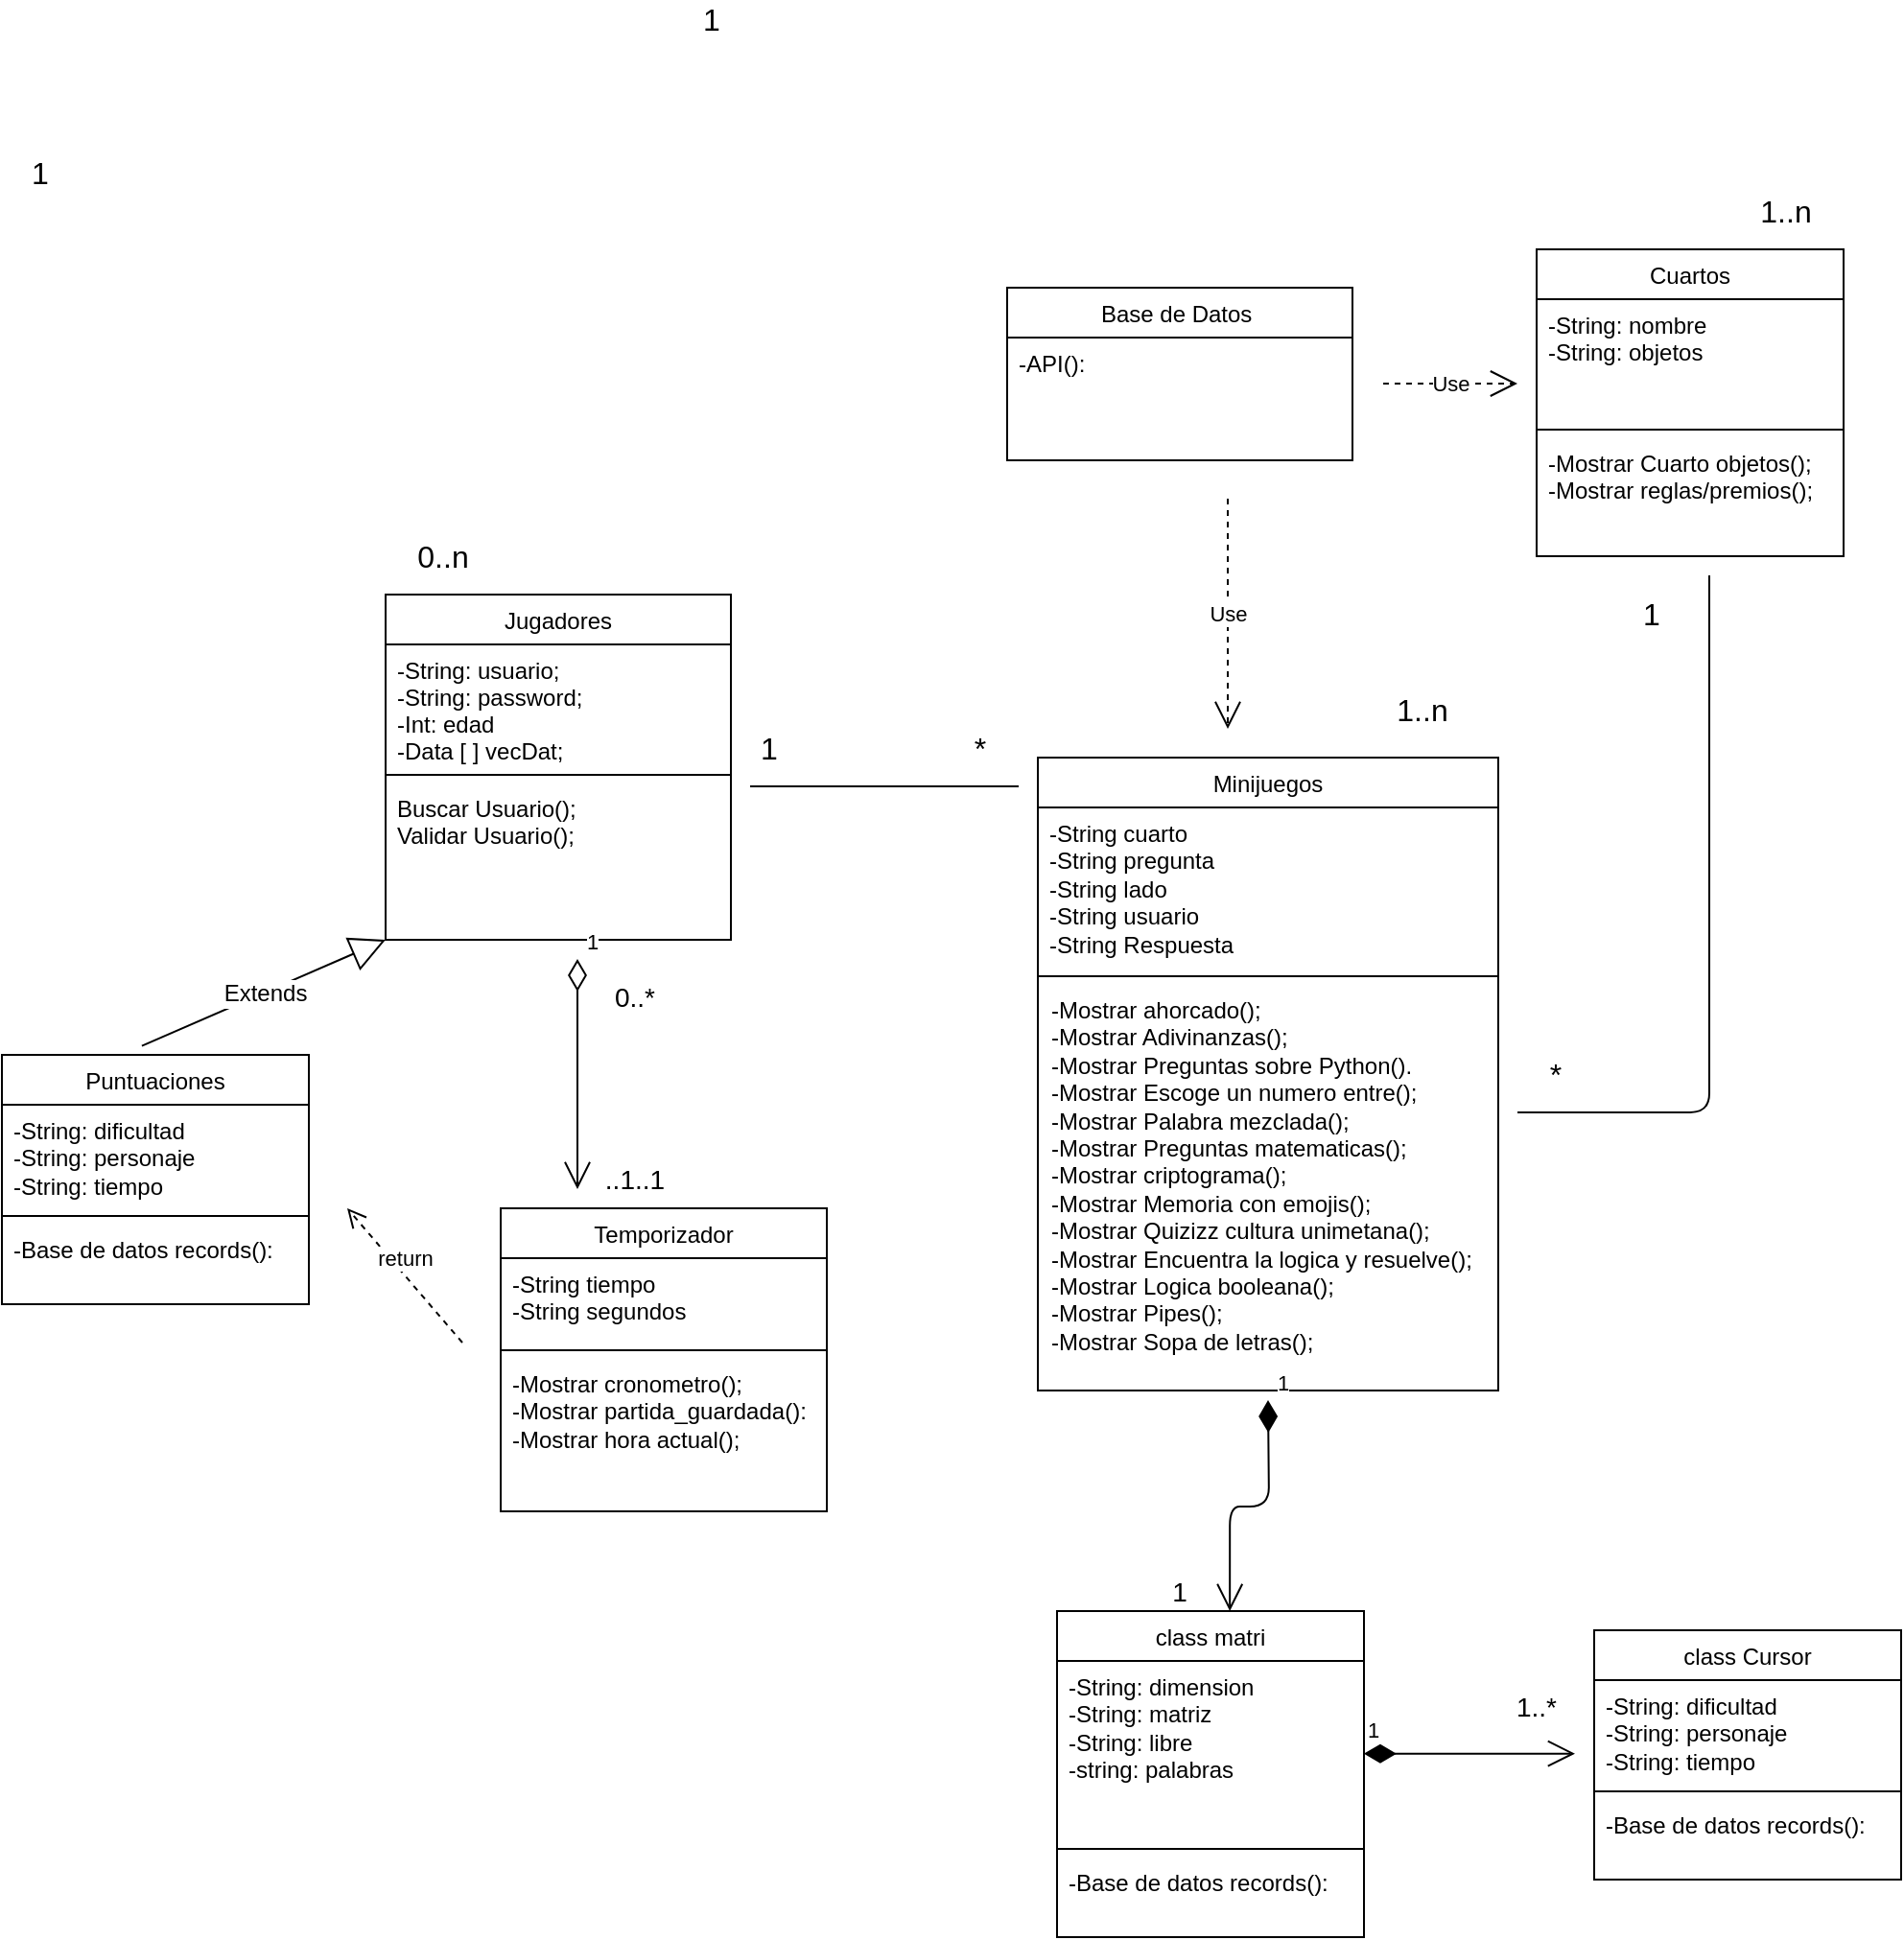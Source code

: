 <mxfile version="14.5.7" type="device"><diagram id="C5RBs43oDa-KdzZeNtuy" name="Page-1"><mxGraphModel dx="2773" dy="2359" grid="1" gridSize="10" guides="1" tooltips="1" connect="1" arrows="1" fold="1" page="1" pageScale="1" pageWidth="827" pageHeight="1169" math="0" shadow="0"><root><mxCell id="WIyWlLk6GJQsqaUBKTNV-0"/><mxCell id="WIyWlLk6GJQsqaUBKTNV-1" parent="WIyWlLk6GJQsqaUBKTNV-0"/><mxCell id="zkfFHV4jXpPFQw0GAbJ--13" value="Minijuegos" style="swimlane;fontStyle=0;align=center;verticalAlign=top;childLayout=stackLayout;horizontal=1;startSize=26;horizontalStack=0;resizeParent=1;resizeLast=0;collapsible=1;marginBottom=0;rounded=0;shadow=0;strokeWidth=1;" parent="WIyWlLk6GJQsqaUBKTNV-1" vertex="1"><mxGeometry x="470" y="245" width="240" height="330" as="geometry"><mxRectangle x="340" y="380" width="170" height="26" as="alternateBounds"/></mxGeometry></mxCell><mxCell id="OSmsDI3j484lQa9rct_s-31" value="-String cuarto&lt;br&gt;-String pregunta&lt;br&gt;-String lado&lt;br&gt;-String usuario&lt;br&gt;-String Respuesta" style="text;html=1;strokeColor=none;fillColor=none;align=left;verticalAlign=top;whiteSpace=wrap;rounded=0;fontSize=12;spacingRight=4;spacingLeft=4;" parent="zkfFHV4jXpPFQw0GAbJ--13" vertex="1"><mxGeometry y="26" width="240" height="84" as="geometry"/></mxCell><mxCell id="OSmsDI3j484lQa9rct_s-32" value="" style="line;strokeWidth=1;fillColor=none;align=left;verticalAlign=middle;spacingTop=-1;spacingLeft=3;spacingRight=3;rotatable=0;labelPosition=right;points=[];portConstraint=eastwest;fontSize=12;html=0;" parent="zkfFHV4jXpPFQw0GAbJ--13" vertex="1"><mxGeometry y="110" width="240" height="8" as="geometry"/></mxCell><mxCell id="OSmsDI3j484lQa9rct_s-30" value="-Mostrar ahorcado();&lt;br&gt;-Mostrar Adivinanzas();&lt;br&gt;-Mostrar Preguntas sobre Python().&lt;br&gt;-Mostrar Escoge un numero entre();&lt;br&gt;-Mostrar Palabra mezclada();&lt;br&gt;-Mostrar Preguntas matematicas();&lt;br&gt;-Mostrar criptograma();&lt;br&gt;-Mostrar Memoria con emojis();&lt;br&gt;-Mostrar Quizizz cultura unimetana();&lt;br&gt;-Mostrar Encuentra la logica y resuelve();&lt;br&gt;-Mostrar Logica booleana();&lt;br&gt;-Mostrar Pipes();&lt;br&gt;-Mostrar Sopa de letras();&lt;br&gt;&lt;br&gt;&lt;br&gt;&lt;br&gt;&lt;br&gt;&lt;br&gt;&lt;br&gt;&lt;br&gt;&lt;br&gt;&amp;nbsp;" style="text;html=1;strokeColor=none;fillColor=none;align=left;verticalAlign=top;whiteSpace=wrap;rounded=0;fontSize=12;spacingRight=4;spacingLeft=5;" parent="zkfFHV4jXpPFQw0GAbJ--13" vertex="1"><mxGeometry y="118" width="240" height="212" as="geometry"/></mxCell><mxCell id="zkfFHV4jXpPFQw0GAbJ--17" value="Jugadores" style="swimlane;fontStyle=0;align=center;verticalAlign=top;childLayout=stackLayout;horizontal=1;startSize=26;horizontalStack=0;resizeParent=1;resizeLast=0;collapsible=1;marginBottom=0;rounded=0;shadow=0;strokeWidth=1;" parent="WIyWlLk6GJQsqaUBKTNV-1" vertex="1"><mxGeometry x="130" y="160" width="180" height="180" as="geometry"><mxRectangle x="550" y="140" width="160" height="26" as="alternateBounds"/></mxGeometry></mxCell><mxCell id="OSmsDI3j484lQa9rct_s-14" value="-String: usuario;&#10;-String: password;&#10;-Int: edad&#10;-Data [ ] vecDat; " style="text;align=left;verticalAlign=top;spacingLeft=4;spacingRight=4;overflow=hidden;rotatable=0;points=[[0,0.5],[1,0.5]];portConstraint=eastwest;" parent="zkfFHV4jXpPFQw0GAbJ--17" vertex="1"><mxGeometry y="26" width="180" height="64" as="geometry"/></mxCell><mxCell id="OSmsDI3j484lQa9rct_s-15" value="" style="line;strokeWidth=1;fillColor=none;align=left;verticalAlign=middle;spacingTop=-1;spacingLeft=3;spacingRight=3;rotatable=0;labelPosition=right;points=[];portConstraint=eastwest;html=0;" parent="zkfFHV4jXpPFQw0GAbJ--17" vertex="1"><mxGeometry y="90" width="180" height="8" as="geometry"/></mxCell><mxCell id="OSmsDI3j484lQa9rct_s-17" value="Buscar Usuario();&#10;Validar Usuario();" style="text;align=left;verticalAlign=top;spacingLeft=4;spacingRight=4;overflow=hidden;rotatable=0;points=[[0,0.5],[1,0.5]];portConstraint=eastwest;" parent="zkfFHV4jXpPFQw0GAbJ--17" vertex="1"><mxGeometry y="98" width="180" height="64" as="geometry"/></mxCell><mxCell id="OSmsDI3j484lQa9rct_s-10" value="Cuartos" style="swimlane;fontStyle=0;align=center;verticalAlign=top;childLayout=stackLayout;horizontal=1;startSize=26;horizontalStack=0;resizeParent=1;resizeLast=0;collapsible=1;marginBottom=0;rounded=0;shadow=0;strokeWidth=1;" parent="WIyWlLk6GJQsqaUBKTNV-1" vertex="1"><mxGeometry x="730" y="-20" width="160" height="160" as="geometry"><mxRectangle x="130" y="380" width="160" height="26" as="alternateBounds"/></mxGeometry></mxCell><mxCell id="OSmsDI3j484lQa9rct_s-55" value="-String: nombre&amp;nbsp;&lt;br&gt;-String: objetos&amp;nbsp;" style="text;html=1;strokeColor=none;fillColor=none;align=left;verticalAlign=top;whiteSpace=wrap;rounded=0;fontSize=12;spacingRight=4;spacingLeft=4;" parent="OSmsDI3j484lQa9rct_s-10" vertex="1"><mxGeometry y="26" width="160" height="64" as="geometry"/></mxCell><mxCell id="OSmsDI3j484lQa9rct_s-56" value="" style="line;strokeWidth=1;fillColor=none;align=left;verticalAlign=middle;spacingTop=-1;spacingLeft=3;spacingRight=3;rotatable=0;labelPosition=right;points=[];portConstraint=eastwest;fontSize=12;html=0;" parent="OSmsDI3j484lQa9rct_s-10" vertex="1"><mxGeometry y="90" width="160" height="8" as="geometry"/></mxCell><mxCell id="OSmsDI3j484lQa9rct_s-57" value="-Mostrar Cuarto objetos();&lt;br&gt;-Mostrar reglas/premios();" style="text;html=1;strokeColor=none;fillColor=none;align=left;verticalAlign=top;whiteSpace=wrap;rounded=0;fontSize=12;spacingRight=4;spacingLeft=4;" parent="OSmsDI3j484lQa9rct_s-10" vertex="1"><mxGeometry y="98" width="160" height="52" as="geometry"/></mxCell><mxCell id="OSmsDI3j484lQa9rct_s-20" value="1" style="text;html=1;strokeColor=none;fillColor=none;align=center;verticalAlign=middle;whiteSpace=wrap;rounded=0;fontSize=16;" parent="WIyWlLk6GJQsqaUBKTNV-1" vertex="1"><mxGeometry x="280" y="-150" width="40" height="20" as="geometry"/></mxCell><mxCell id="OSmsDI3j484lQa9rct_s-22" value="Puntuaciones" style="swimlane;fontStyle=0;align=center;verticalAlign=top;childLayout=stackLayout;horizontal=1;startSize=26;horizontalStack=0;resizeParent=1;resizeLast=0;collapsible=1;marginBottom=0;rounded=0;shadow=0;strokeWidth=1;" parent="WIyWlLk6GJQsqaUBKTNV-1" vertex="1"><mxGeometry x="-70" y="400" width="160" height="130" as="geometry"><mxRectangle x="340" y="380" width="170" height="26" as="alternateBounds"/></mxGeometry></mxCell><mxCell id="OSmsDI3j484lQa9rct_s-24" value="-String: dificultad&lt;br&gt;-String: personaje&lt;br&gt;-String: tiempo" style="text;html=1;strokeColor=none;fillColor=none;align=left;verticalAlign=top;whiteSpace=wrap;rounded=0;fontSize=12;spacingRight=4;spacingLeft=4;" parent="OSmsDI3j484lQa9rct_s-22" vertex="1"><mxGeometry y="26" width="160" height="54" as="geometry"/></mxCell><mxCell id="9XJ_G15AtkJaPKXR2o7i-0" value="" style="line;strokeWidth=1;fillColor=none;align=left;verticalAlign=middle;spacingTop=-1;spacingLeft=3;spacingRight=3;rotatable=0;labelPosition=right;points=[];portConstraint=eastwest;" vertex="1" parent="OSmsDI3j484lQa9rct_s-22"><mxGeometry y="80" width="160" height="8" as="geometry"/></mxCell><mxCell id="9XJ_G15AtkJaPKXR2o7i-1" value="-Base de datos records():" style="text;html=1;strokeColor=none;fillColor=none;align=left;verticalAlign=top;whiteSpace=wrap;rounded=0;spacingRight=4;spacingLeft=4;" vertex="1" parent="OSmsDI3j484lQa9rct_s-22"><mxGeometry y="88" width="160" height="42" as="geometry"/></mxCell><mxCell id="OSmsDI3j484lQa9rct_s-23" value="Extends" style="endArrow=block;endSize=16;endFill=0;html=1;fontSize=12;entryX=0;entryY=1;entryDx=0;entryDy=0;exitX=0.456;exitY=-0.036;exitDx=0;exitDy=0;exitPerimeter=0;" parent="WIyWlLk6GJQsqaUBKTNV-1" source="OSmsDI3j484lQa9rct_s-22" target="zkfFHV4jXpPFQw0GAbJ--17" edge="1"><mxGeometry width="160" relative="1" as="geometry"><mxPoint x="240" y="310" as="sourcePoint"/><mxPoint x="400" y="310" as="targetPoint"/></mxGeometry></mxCell><mxCell id="OSmsDI3j484lQa9rct_s-28" value="0..n" style="text;html=1;strokeColor=none;fillColor=none;align=center;verticalAlign=middle;whiteSpace=wrap;rounded=0;fontSize=16;" parent="WIyWlLk6GJQsqaUBKTNV-1" vertex="1"><mxGeometry x="140" y="130" width="40" height="20" as="geometry"/></mxCell><mxCell id="OSmsDI3j484lQa9rct_s-42" value="Temporizador" style="swimlane;fontStyle=0;align=center;verticalAlign=top;childLayout=stackLayout;horizontal=1;startSize=26;horizontalStack=0;resizeParent=1;resizeLast=0;collapsible=1;marginBottom=0;rounded=0;shadow=0;strokeWidth=1;" parent="WIyWlLk6GJQsqaUBKTNV-1" vertex="1"><mxGeometry x="190" y="480" width="170" height="158" as="geometry"><mxRectangle x="130" y="380" width="160" height="26" as="alternateBounds"/></mxGeometry></mxCell><mxCell id="OSmsDI3j484lQa9rct_s-46" value="-String tiempo&lt;br&gt;-String segundos" style="text;html=1;strokeColor=none;fillColor=none;align=left;verticalAlign=top;whiteSpace=wrap;rounded=0;fontSize=12;spacingRight=4;spacingLeft=4;" parent="OSmsDI3j484lQa9rct_s-42" vertex="1"><mxGeometry y="26" width="170" height="44" as="geometry"/></mxCell><mxCell id="OSmsDI3j484lQa9rct_s-47" value="" style="line;strokeWidth=1;fillColor=none;align=left;verticalAlign=middle;spacingTop=-1;spacingLeft=3;spacingRight=3;rotatable=0;labelPosition=right;points=[];portConstraint=eastwest;fontSize=12;html=0;" parent="OSmsDI3j484lQa9rct_s-42" vertex="1"><mxGeometry y="70" width="170" height="8" as="geometry"/></mxCell><mxCell id="OSmsDI3j484lQa9rct_s-48" value="-Mostrar cronometro();&lt;br&gt;-Mostrar partida_guardada():&amp;nbsp;&lt;br&gt;-Mostrar hora actual();" style="text;html=1;strokeColor=none;fillColor=none;align=left;verticalAlign=top;whiteSpace=wrap;rounded=0;fontSize=12;spacingRight=4;spacingLeft=4;" parent="OSmsDI3j484lQa9rct_s-42" vertex="1"><mxGeometry y="78" width="170" height="72" as="geometry"/></mxCell><mxCell id="9XJ_G15AtkJaPKXR2o7i-4" value="Base de Datos " style="swimlane;fontStyle=0;align=center;verticalAlign=top;childLayout=stackLayout;horizontal=1;startSize=26;horizontalStack=0;resizeParent=1;resizeLast=0;collapsible=1;marginBottom=0;rounded=0;shadow=0;strokeWidth=1;" vertex="1" parent="WIyWlLk6GJQsqaUBKTNV-1"><mxGeometry x="454" width="180" height="90" as="geometry"><mxRectangle x="550" y="140" width="160" height="26" as="alternateBounds"/></mxGeometry></mxCell><mxCell id="9XJ_G15AtkJaPKXR2o7i-5" value="-API():" style="text;align=left;verticalAlign=top;spacingLeft=4;spacingRight=4;overflow=hidden;rotatable=0;points=[[0,0.5],[1,0.5]];portConstraint=eastwest;" vertex="1" parent="9XJ_G15AtkJaPKXR2o7i-4"><mxGeometry y="26" width="180" height="64" as="geometry"/></mxCell><mxCell id="9XJ_G15AtkJaPKXR2o7i-8" value="Use" style="endArrow=open;endSize=12;dashed=1;html=1;" edge="1" parent="WIyWlLk6GJQsqaUBKTNV-1"><mxGeometry width="160" relative="1" as="geometry"><mxPoint x="650" y="50" as="sourcePoint"/><mxPoint x="720" y="50" as="targetPoint"/></mxGeometry></mxCell><mxCell id="9XJ_G15AtkJaPKXR2o7i-12" value="1..n" style="text;html=1;strokeColor=none;fillColor=none;align=center;verticalAlign=middle;rounded=0;fontSize=16;" vertex="1" parent="WIyWlLk6GJQsqaUBKTNV-1"><mxGeometry x="650" y="210" width="40" height="20" as="geometry"/></mxCell><mxCell id="9XJ_G15AtkJaPKXR2o7i-13" value="1" style="text;html=1;strokeColor=none;fillColor=none;align=center;verticalAlign=middle;whiteSpace=wrap;rounded=0;fontSize=16;" vertex="1" parent="WIyWlLk6GJQsqaUBKTNV-1"><mxGeometry x="-70" y="-70" width="40" height="20" as="geometry"/></mxCell><mxCell id="9XJ_G15AtkJaPKXR2o7i-14" value="1..n" style="text;html=1;strokeColor=none;fillColor=none;align=center;verticalAlign=middle;whiteSpace=wrap;rounded=0;fontSize=16;" vertex="1" parent="WIyWlLk6GJQsqaUBKTNV-1"><mxGeometry x="840" y="-50" width="40" height="20" as="geometry"/></mxCell><mxCell id="9XJ_G15AtkJaPKXR2o7i-15" value="Use" style="endArrow=open;endSize=12;dashed=1;html=1;" edge="1" parent="WIyWlLk6GJQsqaUBKTNV-1"><mxGeometry width="160" relative="1" as="geometry"><mxPoint x="569" y="110" as="sourcePoint"/><mxPoint x="569" y="230" as="targetPoint"/></mxGeometry></mxCell><mxCell id="9XJ_G15AtkJaPKXR2o7i-21" value="" style="endArrow=none;html=1;edgeStyle=orthogonalEdgeStyle;" edge="1" parent="WIyWlLk6GJQsqaUBKTNV-1"><mxGeometry relative="1" as="geometry"><mxPoint x="720" y="430" as="sourcePoint"/><mxPoint x="820" y="150" as="targetPoint"/><Array as="points"><mxPoint x="820" y="430"/><mxPoint x="820" y="160"/></Array></mxGeometry></mxCell><mxCell id="9XJ_G15AtkJaPKXR2o7i-24" value="*" style="text;html=1;strokeColor=none;fillColor=none;align=center;verticalAlign=middle;whiteSpace=wrap;rounded=0;fontSize=16;" vertex="1" parent="WIyWlLk6GJQsqaUBKTNV-1"><mxGeometry x="720" y="400" width="40" height="20" as="geometry"/></mxCell><mxCell id="9XJ_G15AtkJaPKXR2o7i-25" value="1" style="text;html=1;strokeColor=none;fillColor=none;align=center;verticalAlign=middle;whiteSpace=wrap;rounded=0;fontSize=16;" vertex="1" parent="WIyWlLk6GJQsqaUBKTNV-1"><mxGeometry x="770" y="160" width="40" height="20" as="geometry"/></mxCell><mxCell id="9XJ_G15AtkJaPKXR2o7i-28" value="" style="endArrow=none;html=1;edgeStyle=orthogonalEdgeStyle;" edge="1" parent="WIyWlLk6GJQsqaUBKTNV-1"><mxGeometry relative="1" as="geometry"><mxPoint x="320" y="260" as="sourcePoint"/><mxPoint x="460" y="260" as="targetPoint"/></mxGeometry></mxCell><mxCell id="9XJ_G15AtkJaPKXR2o7i-33" value="1" style="text;html=1;strokeColor=none;fillColor=none;align=center;verticalAlign=middle;whiteSpace=wrap;rounded=0;fontSize=16;" vertex="1" parent="WIyWlLk6GJQsqaUBKTNV-1"><mxGeometry x="310" y="230" width="40" height="20" as="geometry"/></mxCell><mxCell id="9XJ_G15AtkJaPKXR2o7i-34" value="*" style="text;html=1;strokeColor=none;fillColor=none;align=center;verticalAlign=middle;whiteSpace=wrap;rounded=0;fontSize=16;" vertex="1" parent="WIyWlLk6GJQsqaUBKTNV-1"><mxGeometry x="420" y="230" width="40" height="20" as="geometry"/></mxCell><mxCell id="9XJ_G15AtkJaPKXR2o7i-35" value="return" style="html=1;verticalAlign=bottom;endArrow=open;dashed=1;endSize=8;" edge="1" parent="WIyWlLk6GJQsqaUBKTNV-1"><mxGeometry relative="1" as="geometry"><mxPoint x="170" y="550" as="sourcePoint"/><mxPoint x="110" y="480" as="targetPoint"/></mxGeometry></mxCell><mxCell id="9XJ_G15AtkJaPKXR2o7i-36" value="class matri" style="swimlane;fontStyle=0;align=center;verticalAlign=top;childLayout=stackLayout;horizontal=1;startSize=26;horizontalStack=0;resizeParent=1;resizeLast=0;collapsible=1;marginBottom=0;rounded=0;shadow=0;strokeWidth=1;" vertex="1" parent="WIyWlLk6GJQsqaUBKTNV-1"><mxGeometry x="480" y="690" width="160" height="170" as="geometry"><mxRectangle x="340" y="380" width="170" height="26" as="alternateBounds"/></mxGeometry></mxCell><mxCell id="9XJ_G15AtkJaPKXR2o7i-37" value="-String: dimension&lt;br&gt;-String: matriz&lt;br&gt;-String: libre&lt;br&gt;-string: palabras" style="text;html=1;strokeColor=none;fillColor=none;align=left;verticalAlign=top;whiteSpace=wrap;rounded=0;fontSize=12;spacingRight=4;spacingLeft=4;" vertex="1" parent="9XJ_G15AtkJaPKXR2o7i-36"><mxGeometry y="26" width="160" height="94" as="geometry"/></mxCell><mxCell id="9XJ_G15AtkJaPKXR2o7i-38" value="" style="line;strokeWidth=1;fillColor=none;align=left;verticalAlign=middle;spacingTop=-1;spacingLeft=3;spacingRight=3;rotatable=0;labelPosition=right;points=[];portConstraint=eastwest;" vertex="1" parent="9XJ_G15AtkJaPKXR2o7i-36"><mxGeometry y="120" width="160" height="8" as="geometry"/></mxCell><mxCell id="9XJ_G15AtkJaPKXR2o7i-39" value="-Base de datos records():" style="text;html=1;strokeColor=none;fillColor=none;align=left;verticalAlign=top;whiteSpace=wrap;rounded=0;spacingRight=4;spacingLeft=4;" vertex="1" parent="9XJ_G15AtkJaPKXR2o7i-36"><mxGeometry y="128" width="160" height="42" as="geometry"/></mxCell><mxCell id="9XJ_G15AtkJaPKXR2o7i-44" value="class Cursor" style="swimlane;fontStyle=0;align=center;verticalAlign=top;childLayout=stackLayout;horizontal=1;startSize=26;horizontalStack=0;resizeParent=1;resizeLast=0;collapsible=1;marginBottom=0;rounded=0;shadow=0;strokeWidth=1;" vertex="1" parent="WIyWlLk6GJQsqaUBKTNV-1"><mxGeometry x="760" y="700" width="160" height="130" as="geometry"><mxRectangle x="340" y="380" width="170" height="26" as="alternateBounds"/></mxGeometry></mxCell><mxCell id="9XJ_G15AtkJaPKXR2o7i-45" value="-String: dificultad&lt;br&gt;-String: personaje&lt;br&gt;-String: tiempo" style="text;html=1;strokeColor=none;fillColor=none;align=left;verticalAlign=top;whiteSpace=wrap;rounded=0;fontSize=12;spacingRight=4;spacingLeft=4;" vertex="1" parent="9XJ_G15AtkJaPKXR2o7i-44"><mxGeometry y="26" width="160" height="54" as="geometry"/></mxCell><mxCell id="9XJ_G15AtkJaPKXR2o7i-46" value="" style="line;strokeWidth=1;fillColor=none;align=left;verticalAlign=middle;spacingTop=-1;spacingLeft=3;spacingRight=3;rotatable=0;labelPosition=right;points=[];portConstraint=eastwest;" vertex="1" parent="9XJ_G15AtkJaPKXR2o7i-44"><mxGeometry y="80" width="160" height="8" as="geometry"/></mxCell><mxCell id="9XJ_G15AtkJaPKXR2o7i-47" value="-Base de datos records():" style="text;html=1;strokeColor=none;fillColor=none;align=left;verticalAlign=top;whiteSpace=wrap;rounded=0;spacingRight=4;spacingLeft=4;" vertex="1" parent="9XJ_G15AtkJaPKXR2o7i-44"><mxGeometry y="88" width="160" height="42" as="geometry"/></mxCell><mxCell id="9XJ_G15AtkJaPKXR2o7i-52" value="1" style="endArrow=open;html=1;endSize=12;startArrow=diamondThin;startSize=14;startFill=1;edgeStyle=orthogonalEdgeStyle;align=left;verticalAlign=bottom;" edge="1" parent="WIyWlLk6GJQsqaUBKTNV-1"><mxGeometry x="-1" y="3" relative="1" as="geometry"><mxPoint x="640" y="764.33" as="sourcePoint"/><mxPoint x="750" y="764.33" as="targetPoint"/></mxGeometry></mxCell><mxCell id="9XJ_G15AtkJaPKXR2o7i-53" value="1" style="endArrow=open;html=1;endSize=12;startArrow=diamondThin;startSize=14;startFill=0;edgeStyle=orthogonalEdgeStyle;align=left;verticalAlign=bottom;" edge="1" parent="WIyWlLk6GJQsqaUBKTNV-1"><mxGeometry x="-1" y="3" relative="1" as="geometry"><mxPoint x="230" y="350" as="sourcePoint"/><mxPoint x="230" y="470" as="targetPoint"/><Array as="points"><mxPoint x="230" y="420"/></Array></mxGeometry></mxCell><mxCell id="9XJ_G15AtkJaPKXR2o7i-54" value="..1..1" style="text;html=1;strokeColor=none;fillColor=none;align=center;verticalAlign=middle;whiteSpace=wrap;rounded=0;fontSize=14;" vertex="1" parent="WIyWlLk6GJQsqaUBKTNV-1"><mxGeometry x="240" y="455" width="40" height="20" as="geometry"/></mxCell><mxCell id="9XJ_G15AtkJaPKXR2o7i-55" value="0..*" style="text;html=1;strokeColor=none;fillColor=none;align=center;verticalAlign=middle;whiteSpace=wrap;rounded=0;fontSize=14;" vertex="1" parent="WIyWlLk6GJQsqaUBKTNV-1"><mxGeometry x="240" y="360" width="40" height="20" as="geometry"/></mxCell><mxCell id="9XJ_G15AtkJaPKXR2o7i-59" value="1..*" style="text;html=1;strokeColor=none;fillColor=none;align=center;verticalAlign=middle;whiteSpace=wrap;rounded=0;fontSize=14;" vertex="1" parent="WIyWlLk6GJQsqaUBKTNV-1"><mxGeometry x="710" y="730" width="40" height="20" as="geometry"/></mxCell><mxCell id="9XJ_G15AtkJaPKXR2o7i-60" value="1" style="text;html=1;strokeColor=none;fillColor=none;align=center;verticalAlign=middle;whiteSpace=wrap;rounded=0;fontSize=14;" vertex="1" parent="WIyWlLk6GJQsqaUBKTNV-1"><mxGeometry x="524" y="670" width="40" height="20" as="geometry"/></mxCell><mxCell id="9XJ_G15AtkJaPKXR2o7i-61" value="1" style="endArrow=open;html=1;endSize=12;startArrow=diamondThin;startSize=14;startFill=1;edgeStyle=orthogonalEdgeStyle;align=left;verticalAlign=bottom;entryX=0.563;entryY=0;entryDx=0;entryDy=0;entryPerimeter=0;" edge="1" parent="WIyWlLk6GJQsqaUBKTNV-1" target="9XJ_G15AtkJaPKXR2o7i-36"><mxGeometry x="-1" y="3" relative="1" as="geometry"><mxPoint x="590" y="580" as="sourcePoint"/><mxPoint x="680" y="610.0" as="targetPoint"/></mxGeometry></mxCell></root></mxGraphModel></diagram></mxfile>